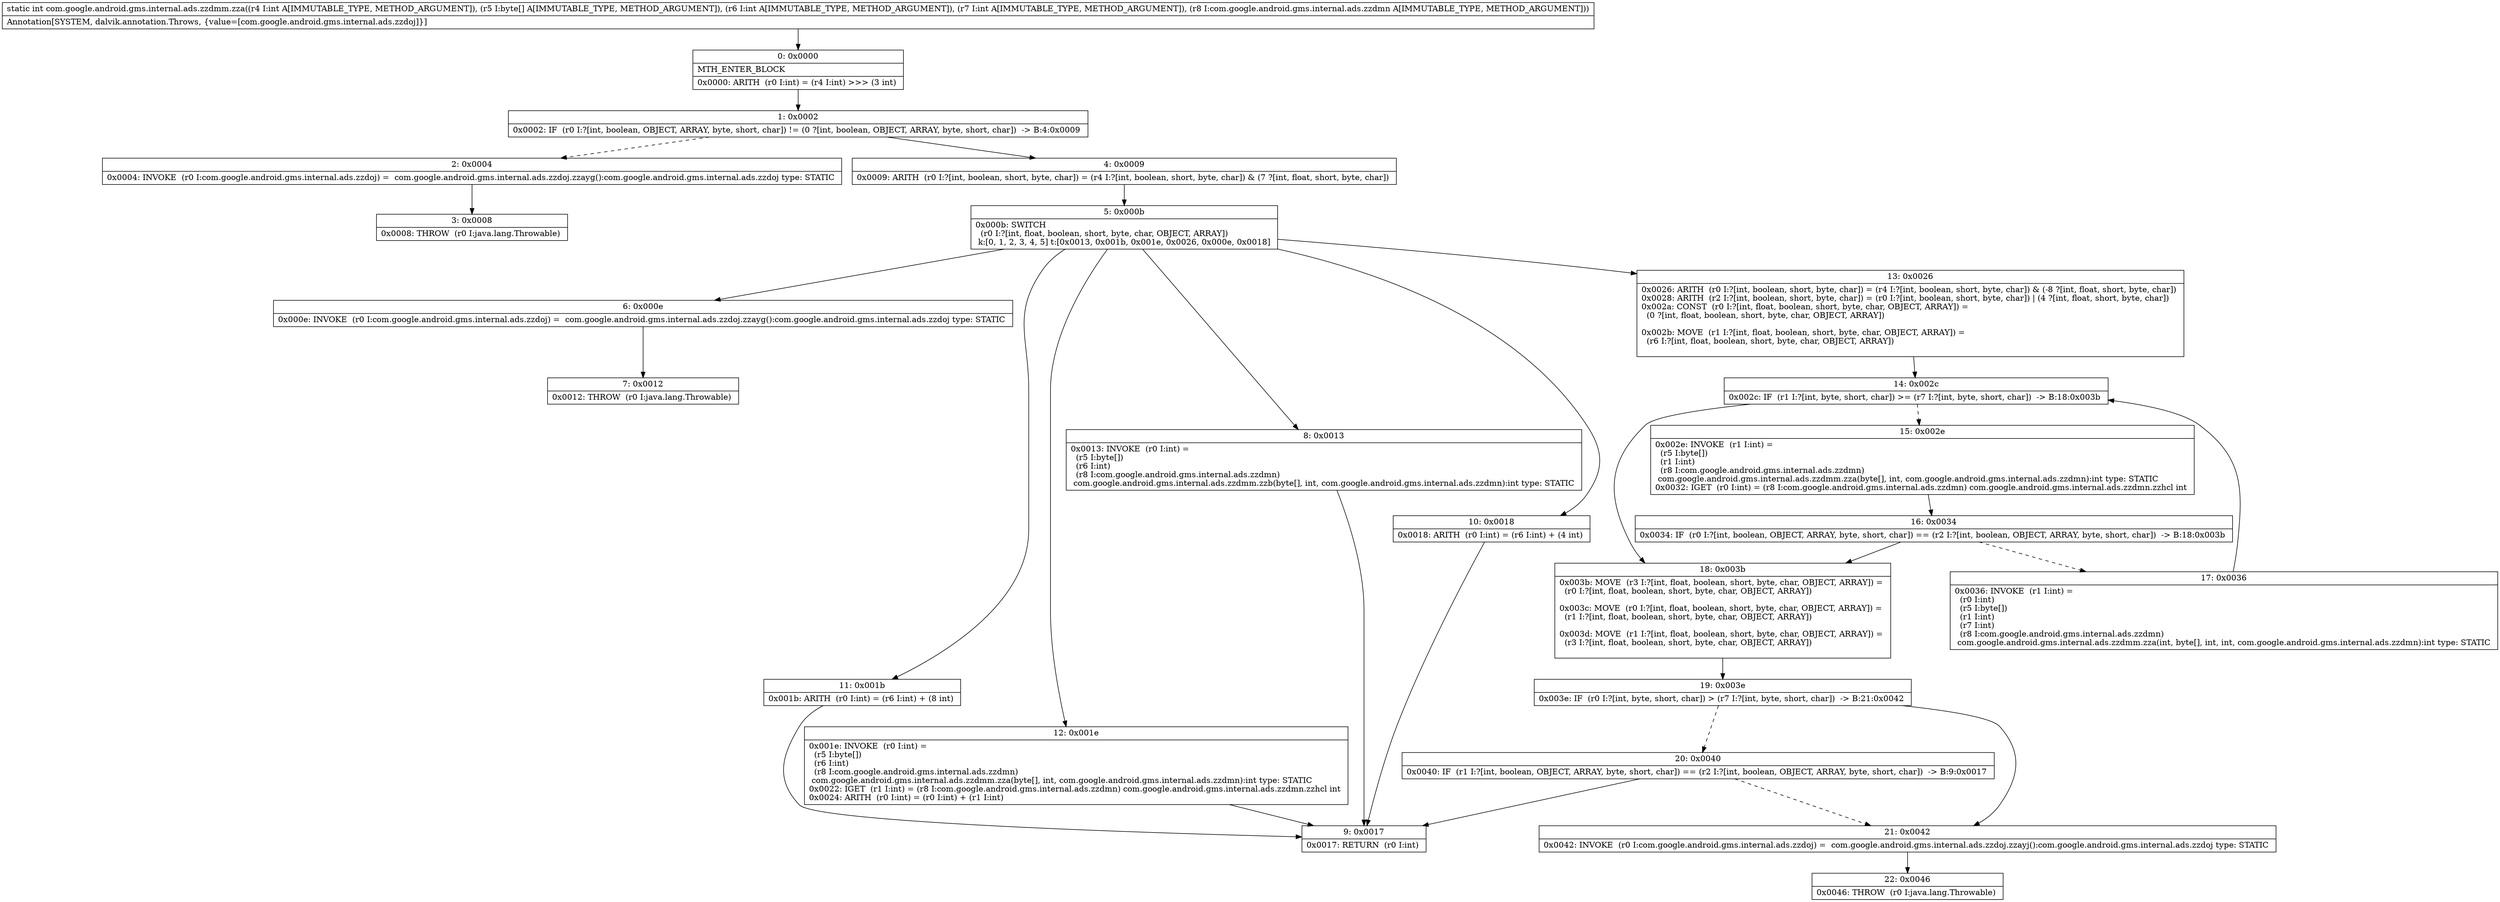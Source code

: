 digraph "CFG forcom.google.android.gms.internal.ads.zzdmm.zza(I[BIILcom\/google\/android\/gms\/internal\/ads\/zzdmn;)I" {
Node_0 [shape=record,label="{0\:\ 0x0000|MTH_ENTER_BLOCK\l|0x0000: ARITH  (r0 I:int) = (r4 I:int) \>\>\> (3 int) \l}"];
Node_1 [shape=record,label="{1\:\ 0x0002|0x0002: IF  (r0 I:?[int, boolean, OBJECT, ARRAY, byte, short, char]) != (0 ?[int, boolean, OBJECT, ARRAY, byte, short, char])  \-\> B:4:0x0009 \l}"];
Node_2 [shape=record,label="{2\:\ 0x0004|0x0004: INVOKE  (r0 I:com.google.android.gms.internal.ads.zzdoj) =  com.google.android.gms.internal.ads.zzdoj.zzayg():com.google.android.gms.internal.ads.zzdoj type: STATIC \l}"];
Node_3 [shape=record,label="{3\:\ 0x0008|0x0008: THROW  (r0 I:java.lang.Throwable) \l}"];
Node_4 [shape=record,label="{4\:\ 0x0009|0x0009: ARITH  (r0 I:?[int, boolean, short, byte, char]) = (r4 I:?[int, boolean, short, byte, char]) & (7 ?[int, float, short, byte, char]) \l}"];
Node_5 [shape=record,label="{5\:\ 0x000b|0x000b: SWITCH  \l  (r0 I:?[int, float, boolean, short, byte, char, OBJECT, ARRAY])\l k:[0, 1, 2, 3, 4, 5] t:[0x0013, 0x001b, 0x001e, 0x0026, 0x000e, 0x0018] \l}"];
Node_6 [shape=record,label="{6\:\ 0x000e|0x000e: INVOKE  (r0 I:com.google.android.gms.internal.ads.zzdoj) =  com.google.android.gms.internal.ads.zzdoj.zzayg():com.google.android.gms.internal.ads.zzdoj type: STATIC \l}"];
Node_7 [shape=record,label="{7\:\ 0x0012|0x0012: THROW  (r0 I:java.lang.Throwable) \l}"];
Node_8 [shape=record,label="{8\:\ 0x0013|0x0013: INVOKE  (r0 I:int) = \l  (r5 I:byte[])\l  (r6 I:int)\l  (r8 I:com.google.android.gms.internal.ads.zzdmn)\l com.google.android.gms.internal.ads.zzdmm.zzb(byte[], int, com.google.android.gms.internal.ads.zzdmn):int type: STATIC \l}"];
Node_9 [shape=record,label="{9\:\ 0x0017|0x0017: RETURN  (r0 I:int) \l}"];
Node_10 [shape=record,label="{10\:\ 0x0018|0x0018: ARITH  (r0 I:int) = (r6 I:int) + (4 int) \l}"];
Node_11 [shape=record,label="{11\:\ 0x001b|0x001b: ARITH  (r0 I:int) = (r6 I:int) + (8 int) \l}"];
Node_12 [shape=record,label="{12\:\ 0x001e|0x001e: INVOKE  (r0 I:int) = \l  (r5 I:byte[])\l  (r6 I:int)\l  (r8 I:com.google.android.gms.internal.ads.zzdmn)\l com.google.android.gms.internal.ads.zzdmm.zza(byte[], int, com.google.android.gms.internal.ads.zzdmn):int type: STATIC \l0x0022: IGET  (r1 I:int) = (r8 I:com.google.android.gms.internal.ads.zzdmn) com.google.android.gms.internal.ads.zzdmn.zzhcl int \l0x0024: ARITH  (r0 I:int) = (r0 I:int) + (r1 I:int) \l}"];
Node_13 [shape=record,label="{13\:\ 0x0026|0x0026: ARITH  (r0 I:?[int, boolean, short, byte, char]) = (r4 I:?[int, boolean, short, byte, char]) & (\-8 ?[int, float, short, byte, char]) \l0x0028: ARITH  (r2 I:?[int, boolean, short, byte, char]) = (r0 I:?[int, boolean, short, byte, char]) \| (4 ?[int, float, short, byte, char]) \l0x002a: CONST  (r0 I:?[int, float, boolean, short, byte, char, OBJECT, ARRAY]) = \l  (0 ?[int, float, boolean, short, byte, char, OBJECT, ARRAY])\l \l0x002b: MOVE  (r1 I:?[int, float, boolean, short, byte, char, OBJECT, ARRAY]) = \l  (r6 I:?[int, float, boolean, short, byte, char, OBJECT, ARRAY])\l \l}"];
Node_14 [shape=record,label="{14\:\ 0x002c|0x002c: IF  (r1 I:?[int, byte, short, char]) \>= (r7 I:?[int, byte, short, char])  \-\> B:18:0x003b \l}"];
Node_15 [shape=record,label="{15\:\ 0x002e|0x002e: INVOKE  (r1 I:int) = \l  (r5 I:byte[])\l  (r1 I:int)\l  (r8 I:com.google.android.gms.internal.ads.zzdmn)\l com.google.android.gms.internal.ads.zzdmm.zza(byte[], int, com.google.android.gms.internal.ads.zzdmn):int type: STATIC \l0x0032: IGET  (r0 I:int) = (r8 I:com.google.android.gms.internal.ads.zzdmn) com.google.android.gms.internal.ads.zzdmn.zzhcl int \l}"];
Node_16 [shape=record,label="{16\:\ 0x0034|0x0034: IF  (r0 I:?[int, boolean, OBJECT, ARRAY, byte, short, char]) == (r2 I:?[int, boolean, OBJECT, ARRAY, byte, short, char])  \-\> B:18:0x003b \l}"];
Node_17 [shape=record,label="{17\:\ 0x0036|0x0036: INVOKE  (r1 I:int) = \l  (r0 I:int)\l  (r5 I:byte[])\l  (r1 I:int)\l  (r7 I:int)\l  (r8 I:com.google.android.gms.internal.ads.zzdmn)\l com.google.android.gms.internal.ads.zzdmm.zza(int, byte[], int, int, com.google.android.gms.internal.ads.zzdmn):int type: STATIC \l}"];
Node_18 [shape=record,label="{18\:\ 0x003b|0x003b: MOVE  (r3 I:?[int, float, boolean, short, byte, char, OBJECT, ARRAY]) = \l  (r0 I:?[int, float, boolean, short, byte, char, OBJECT, ARRAY])\l \l0x003c: MOVE  (r0 I:?[int, float, boolean, short, byte, char, OBJECT, ARRAY]) = \l  (r1 I:?[int, float, boolean, short, byte, char, OBJECT, ARRAY])\l \l0x003d: MOVE  (r1 I:?[int, float, boolean, short, byte, char, OBJECT, ARRAY]) = \l  (r3 I:?[int, float, boolean, short, byte, char, OBJECT, ARRAY])\l \l}"];
Node_19 [shape=record,label="{19\:\ 0x003e|0x003e: IF  (r0 I:?[int, byte, short, char]) \> (r7 I:?[int, byte, short, char])  \-\> B:21:0x0042 \l}"];
Node_20 [shape=record,label="{20\:\ 0x0040|0x0040: IF  (r1 I:?[int, boolean, OBJECT, ARRAY, byte, short, char]) == (r2 I:?[int, boolean, OBJECT, ARRAY, byte, short, char])  \-\> B:9:0x0017 \l}"];
Node_21 [shape=record,label="{21\:\ 0x0042|0x0042: INVOKE  (r0 I:com.google.android.gms.internal.ads.zzdoj) =  com.google.android.gms.internal.ads.zzdoj.zzayj():com.google.android.gms.internal.ads.zzdoj type: STATIC \l}"];
Node_22 [shape=record,label="{22\:\ 0x0046|0x0046: THROW  (r0 I:java.lang.Throwable) \l}"];
MethodNode[shape=record,label="{static int com.google.android.gms.internal.ads.zzdmm.zza((r4 I:int A[IMMUTABLE_TYPE, METHOD_ARGUMENT]), (r5 I:byte[] A[IMMUTABLE_TYPE, METHOD_ARGUMENT]), (r6 I:int A[IMMUTABLE_TYPE, METHOD_ARGUMENT]), (r7 I:int A[IMMUTABLE_TYPE, METHOD_ARGUMENT]), (r8 I:com.google.android.gms.internal.ads.zzdmn A[IMMUTABLE_TYPE, METHOD_ARGUMENT]))  | Annotation[SYSTEM, dalvik.annotation.Throws, \{value=[com.google.android.gms.internal.ads.zzdoj]\}]\l}"];
MethodNode -> Node_0;
Node_0 -> Node_1;
Node_1 -> Node_2[style=dashed];
Node_1 -> Node_4;
Node_2 -> Node_3;
Node_4 -> Node_5;
Node_5 -> Node_6;
Node_5 -> Node_8;
Node_5 -> Node_10;
Node_5 -> Node_11;
Node_5 -> Node_12;
Node_5 -> Node_13;
Node_6 -> Node_7;
Node_8 -> Node_9;
Node_10 -> Node_9;
Node_11 -> Node_9;
Node_12 -> Node_9;
Node_13 -> Node_14;
Node_14 -> Node_15[style=dashed];
Node_14 -> Node_18;
Node_15 -> Node_16;
Node_16 -> Node_17[style=dashed];
Node_16 -> Node_18;
Node_17 -> Node_14;
Node_18 -> Node_19;
Node_19 -> Node_20[style=dashed];
Node_19 -> Node_21;
Node_20 -> Node_9;
Node_20 -> Node_21[style=dashed];
Node_21 -> Node_22;
}


